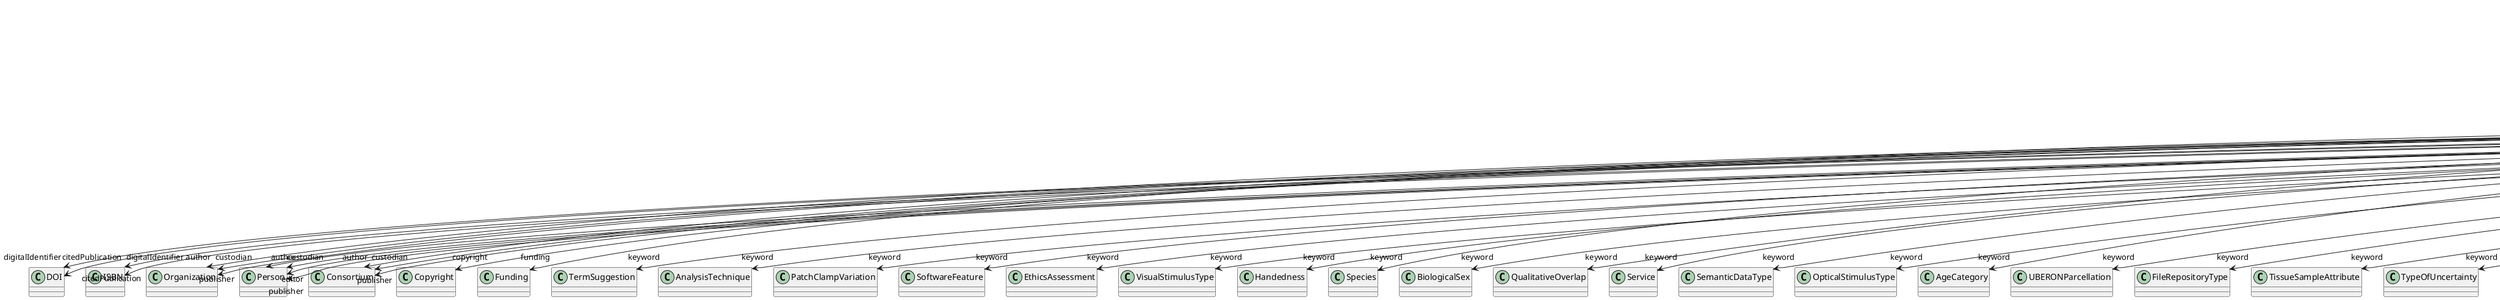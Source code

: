 @startuml
class Book {
+digitalIdentifier
+abstract
+author
+citedPublication
+copyright
+creationDate
+custodian
+editor
+funding
+IRI
+keyword
+license
+modificationDate
+name
+publicationDate
+publisher
+versionIdentifier

}
Book -d-> "digitalIdentifier" DOI
Book -d-> "digitalIdentifier" ISBN
Book -d-> "author" Organization
Book -d-> "author" Person
Book -d-> "author" Consortium
Book -d-> "citedPublication" DOI
Book -d-> "citedPublication" ISBN
Book -d-> "copyright" Copyright
Book -d-> "custodian" Organization
Book -d-> "custodian" Person
Book -d-> "custodian" Consortium
Book -d-> "editor" Person
Book -d-> "funding" Funding
Book -d-> "keyword" TermSuggestion
Book -d-> "keyword" AnalysisTechnique
Book -d-> "keyword" PatchClampVariation
Book -d-> "keyword" SoftwareFeature
Book -d-> "keyword" EthicsAssessment
Book -d-> "keyword" VisualStimulusType
Book -d-> "keyword" Handedness
Book -d-> "keyword" Species
Book -d-> "keyword" BiologicalSex
Book -d-> "keyword" QualitativeOverlap
Book -d-> "keyword" Service
Book -d-> "keyword" SemanticDataType
Book -d-> "keyword" OpticalStimulusType
Book -d-> "keyword" AgeCategory
Book -d-> "keyword" UBERONParcellation
Book -d-> "keyword" FileRepositoryType
Book -d-> "keyword" TissueSampleAttribute
Book -d-> "keyword" TypeOfUncertainty
Book -d-> "keyword" OlfactoryStimulusType
Book -d-> "keyword" OperatingSystem
Book -d-> "keyword" LearningResourceType
Book -d-> "keyword" ModelScope
Book -d-> "keyword" ElectricalStimulusType
Book -d-> "keyword" OperatingDevice
Book -d-> "keyword" CellType
Book -d-> "keyword" Disease
Book -d-> "keyword" FileBundleGrouping
Book -d-> "keyword" AuditoryStimulusType
Book -d-> "keyword" ChemicalMixtureType
Book -d-> "keyword" EducationalLevel
Book -d-> "keyword" AnatomicalPlane
Book -d-> "keyword" SubjectAttribute
Book -d-> "keyword" DataType
Book -d-> "keyword" SubcellularEntity
Book -d-> "keyword" CriteriaQualityType
Book -d-> "keyword" ActionStatusType
Book -d-> "keyword" GeneticStrainType
Book -d-> "keyword" StimulationApproach
Book -d-> "keyword" Colormap
Book -d-> "keyword" MetaDataModelType
Book -d-> "keyword" OrganismSubstance
Book -d-> "keyword" TactileStimulusType
Book -d-> "keyword" OrganismSystem
Book -d-> "keyword" GustatoryStimulusType
Book -d-> "keyword" CranialWindowConstructionType
Book -d-> "keyword" Organ
Book -d-> "keyword" Laterality
Book -d-> "keyword" AnnotationType
Book -d-> "keyword" PreparationType
Book -d-> "keyword" Terminology
Book -d-> "keyword" UnitOfMeasurement
Book -d-> "keyword" ModelAbstractionLevel
Book -d-> "keyword" AnatomicalAxesOrientation
Book -d-> "keyword" ProgrammingLanguage
Book -d-> "keyword" CranialWindowReinforcementType
Book -d-> "keyword" SoftwareApplicationCategory
Book -d-> "keyword" TissueSampleType
Book -d-> "keyword" Technique
Book -d-> "keyword" DifferenceMeasure
Book -d-> "keyword" StimulationTechnique
Book -d-> "keyword" AnatomicalIdentificationType
Book -d-> "keyword" FileUsageRole
Book -d-> "keyword" DiseaseModel
Book -d-> "keyword" MeasuredQuantity
Book -d-> "keyword" ProductAccessibility
Book -d-> "keyword" DeviceType
Book -d-> "keyword" Language
Book -d-> "keyword" BreedingType
Book -d-> "keyword" BiologicalOrder
Book -d-> "keyword" AtlasType
Book -d-> "keyword" MolecularEntity
Book -d-> "keyword" ExperimentalApproach
Book -d-> "keyword" ContributionType
Book -d-> "keyword" SetupType
Book -d-> "keyword" CellCultureType
Book -d-> "keyword" AnnotationCriteriaType
Book -d-> "license" License
Book -d-> "publisher" Organization
Book -d-> "publisher" Person
Book -d-> "publisher" Consortium

@enduml